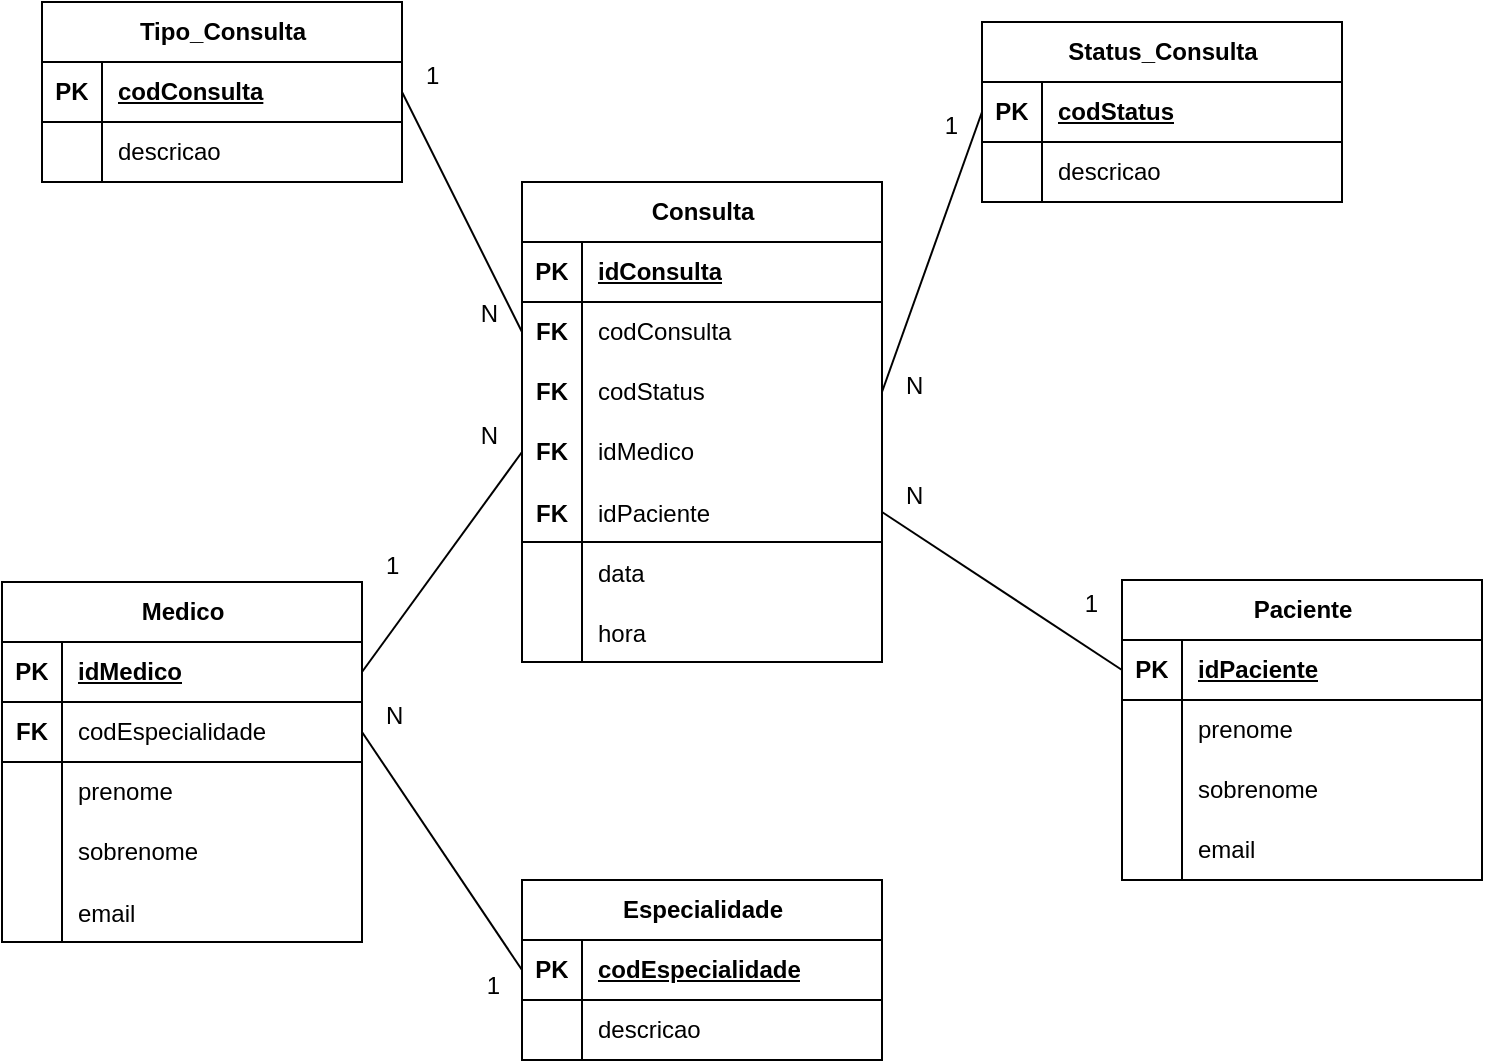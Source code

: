 <mxfile version="22.0.8" type="device">
  <diagram name="Página-1" id="fud5rL-TFu_D-rEW_b8_">
    <mxGraphModel dx="1359" dy="802" grid="1" gridSize="10" guides="1" tooltips="1" connect="1" arrows="1" fold="1" page="1" pageScale="1" pageWidth="827" pageHeight="1169" math="0" shadow="0">
      <root>
        <mxCell id="0" />
        <mxCell id="1" parent="0" />
        <mxCell id="ga6FU_uoZXim5pY4vyKW-1" value="Consulta" style="shape=table;startSize=30;container=1;collapsible=1;childLayout=tableLayout;fixedRows=1;rowLines=0;fontStyle=1;align=center;resizeLast=1;html=1;" vertex="1" parent="1">
          <mxGeometry x="280" y="190" width="180" height="240" as="geometry" />
        </mxCell>
        <mxCell id="ga6FU_uoZXim5pY4vyKW-2" value="" style="shape=tableRow;horizontal=0;startSize=0;swimlaneHead=0;swimlaneBody=0;fillColor=none;collapsible=0;dropTarget=0;points=[[0,0.5],[1,0.5]];portConstraint=eastwest;top=0;left=0;right=0;bottom=1;" vertex="1" parent="ga6FU_uoZXim5pY4vyKW-1">
          <mxGeometry y="30" width="180" height="30" as="geometry" />
        </mxCell>
        <mxCell id="ga6FU_uoZXim5pY4vyKW-3" value="PK" style="shape=partialRectangle;connectable=0;fillColor=none;top=0;left=0;bottom=0;right=0;fontStyle=1;overflow=hidden;whiteSpace=wrap;html=1;" vertex="1" parent="ga6FU_uoZXim5pY4vyKW-2">
          <mxGeometry width="30" height="30" as="geometry">
            <mxRectangle width="30" height="30" as="alternateBounds" />
          </mxGeometry>
        </mxCell>
        <mxCell id="ga6FU_uoZXim5pY4vyKW-4" value="idConsulta" style="shape=partialRectangle;connectable=0;fillColor=none;top=0;left=0;bottom=0;right=0;align=left;spacingLeft=6;fontStyle=5;overflow=hidden;whiteSpace=wrap;html=1;" vertex="1" parent="ga6FU_uoZXim5pY4vyKW-2">
          <mxGeometry x="30" width="150" height="30" as="geometry">
            <mxRectangle width="150" height="30" as="alternateBounds" />
          </mxGeometry>
        </mxCell>
        <mxCell id="ga6FU_uoZXim5pY4vyKW-5" value="" style="shape=tableRow;horizontal=0;startSize=0;swimlaneHead=0;swimlaneBody=0;fillColor=none;collapsible=0;dropTarget=0;points=[[0,0.5],[1,0.5]];portConstraint=eastwest;top=0;left=0;right=0;bottom=0;" vertex="1" parent="ga6FU_uoZXim5pY4vyKW-1">
          <mxGeometry y="60" width="180" height="30" as="geometry" />
        </mxCell>
        <mxCell id="ga6FU_uoZXim5pY4vyKW-6" value="&lt;b&gt;FK&lt;/b&gt;" style="shape=partialRectangle;connectable=0;fillColor=none;top=0;left=0;bottom=0;right=0;editable=1;overflow=hidden;whiteSpace=wrap;html=1;" vertex="1" parent="ga6FU_uoZXim5pY4vyKW-5">
          <mxGeometry width="30" height="30" as="geometry">
            <mxRectangle width="30" height="30" as="alternateBounds" />
          </mxGeometry>
        </mxCell>
        <mxCell id="ga6FU_uoZXim5pY4vyKW-7" value="codConsulta" style="shape=partialRectangle;connectable=0;fillColor=none;top=0;left=0;bottom=0;right=0;align=left;spacingLeft=6;overflow=hidden;whiteSpace=wrap;html=1;" vertex="1" parent="ga6FU_uoZXim5pY4vyKW-5">
          <mxGeometry x="30" width="150" height="30" as="geometry">
            <mxRectangle width="150" height="30" as="alternateBounds" />
          </mxGeometry>
        </mxCell>
        <mxCell id="ga6FU_uoZXim5pY4vyKW-8" value="" style="shape=tableRow;horizontal=0;startSize=0;swimlaneHead=0;swimlaneBody=0;fillColor=none;collapsible=0;dropTarget=0;points=[[0,0.5],[1,0.5]];portConstraint=eastwest;top=0;left=0;right=0;bottom=0;" vertex="1" parent="ga6FU_uoZXim5pY4vyKW-1">
          <mxGeometry y="90" width="180" height="30" as="geometry" />
        </mxCell>
        <mxCell id="ga6FU_uoZXim5pY4vyKW-9" value="&lt;b&gt;FK&lt;/b&gt;" style="shape=partialRectangle;connectable=0;fillColor=none;top=0;left=0;bottom=0;right=0;editable=1;overflow=hidden;whiteSpace=wrap;html=1;" vertex="1" parent="ga6FU_uoZXim5pY4vyKW-8">
          <mxGeometry width="30" height="30" as="geometry">
            <mxRectangle width="30" height="30" as="alternateBounds" />
          </mxGeometry>
        </mxCell>
        <mxCell id="ga6FU_uoZXim5pY4vyKW-10" value="codStatus" style="shape=partialRectangle;connectable=0;fillColor=none;top=0;left=0;bottom=0;right=0;align=left;spacingLeft=6;overflow=hidden;whiteSpace=wrap;html=1;" vertex="1" parent="ga6FU_uoZXim5pY4vyKW-8">
          <mxGeometry x="30" width="150" height="30" as="geometry">
            <mxRectangle width="150" height="30" as="alternateBounds" />
          </mxGeometry>
        </mxCell>
        <mxCell id="ga6FU_uoZXim5pY4vyKW-11" value="" style="shape=tableRow;horizontal=0;startSize=0;swimlaneHead=0;swimlaneBody=0;fillColor=none;collapsible=0;dropTarget=0;points=[[0,0.5],[1,0.5]];portConstraint=eastwest;top=0;left=0;right=0;bottom=0;" vertex="1" parent="ga6FU_uoZXim5pY4vyKW-1">
          <mxGeometry y="120" width="180" height="30" as="geometry" />
        </mxCell>
        <mxCell id="ga6FU_uoZXim5pY4vyKW-12" value="FK" style="shape=partialRectangle;connectable=0;fillColor=none;top=0;left=0;bottom=0;right=0;editable=1;overflow=hidden;whiteSpace=wrap;html=1;fontStyle=1" vertex="1" parent="ga6FU_uoZXim5pY4vyKW-11">
          <mxGeometry width="30" height="30" as="geometry">
            <mxRectangle width="30" height="30" as="alternateBounds" />
          </mxGeometry>
        </mxCell>
        <mxCell id="ga6FU_uoZXim5pY4vyKW-13" value="idMedico" style="shape=partialRectangle;connectable=0;fillColor=none;top=0;left=0;bottom=0;right=0;align=left;spacingLeft=6;overflow=hidden;whiteSpace=wrap;html=1;" vertex="1" parent="ga6FU_uoZXim5pY4vyKW-11">
          <mxGeometry x="30" width="150" height="30" as="geometry">
            <mxRectangle width="150" height="30" as="alternateBounds" />
          </mxGeometry>
        </mxCell>
        <mxCell id="ga6FU_uoZXim5pY4vyKW-89" value="" style="shape=tableRow;horizontal=0;startSize=0;swimlaneHead=0;swimlaneBody=0;fillColor=none;collapsible=0;dropTarget=0;points=[[0,0.5],[1,0.5]];portConstraint=eastwest;top=0;left=0;right=0;bottom=0;" vertex="1" parent="ga6FU_uoZXim5pY4vyKW-1">
          <mxGeometry y="150" width="180" height="30" as="geometry" />
        </mxCell>
        <mxCell id="ga6FU_uoZXim5pY4vyKW-90" value="FK" style="shape=partialRectangle;connectable=0;fillColor=none;top=0;left=0;bottom=1;right=0;editable=1;overflow=hidden;fontStyle=1" vertex="1" parent="ga6FU_uoZXim5pY4vyKW-89">
          <mxGeometry width="30" height="30" as="geometry">
            <mxRectangle width="30" height="30" as="alternateBounds" />
          </mxGeometry>
        </mxCell>
        <mxCell id="ga6FU_uoZXim5pY4vyKW-91" value="idPaciente" style="shape=partialRectangle;connectable=0;fillColor=none;top=0;left=0;bottom=1;right=0;align=left;spacingLeft=6;overflow=hidden;" vertex="1" parent="ga6FU_uoZXim5pY4vyKW-89">
          <mxGeometry x="30" width="150" height="30" as="geometry">
            <mxRectangle width="150" height="30" as="alternateBounds" />
          </mxGeometry>
        </mxCell>
        <mxCell id="ga6FU_uoZXim5pY4vyKW-98" value="" style="shape=tableRow;horizontal=0;startSize=0;swimlaneHead=0;swimlaneBody=0;fillColor=none;collapsible=0;dropTarget=0;points=[[0,0.5],[1,0.5]];portConstraint=eastwest;top=0;left=0;right=0;bottom=0;" vertex="1" parent="ga6FU_uoZXim5pY4vyKW-1">
          <mxGeometry y="180" width="180" height="30" as="geometry" />
        </mxCell>
        <mxCell id="ga6FU_uoZXim5pY4vyKW-99" value="" style="shape=partialRectangle;connectable=0;fillColor=none;top=0;left=0;bottom=0;right=0;editable=1;overflow=hidden;" vertex="1" parent="ga6FU_uoZXim5pY4vyKW-98">
          <mxGeometry width="30" height="30" as="geometry">
            <mxRectangle width="30" height="30" as="alternateBounds" />
          </mxGeometry>
        </mxCell>
        <mxCell id="ga6FU_uoZXim5pY4vyKW-100" value="data" style="shape=partialRectangle;connectable=0;fillColor=none;top=0;left=0;bottom=0;right=0;align=left;spacingLeft=6;overflow=hidden;" vertex="1" parent="ga6FU_uoZXim5pY4vyKW-98">
          <mxGeometry x="30" width="150" height="30" as="geometry">
            <mxRectangle width="150" height="30" as="alternateBounds" />
          </mxGeometry>
        </mxCell>
        <mxCell id="ga6FU_uoZXim5pY4vyKW-95" value="" style="shape=tableRow;horizontal=0;startSize=0;swimlaneHead=0;swimlaneBody=0;fillColor=none;collapsible=0;dropTarget=0;points=[[0,0.5],[1,0.5]];portConstraint=eastwest;top=0;left=0;right=0;bottom=0;" vertex="1" parent="ga6FU_uoZXim5pY4vyKW-1">
          <mxGeometry y="210" width="180" height="30" as="geometry" />
        </mxCell>
        <mxCell id="ga6FU_uoZXim5pY4vyKW-96" value="" style="shape=partialRectangle;connectable=0;fillColor=none;top=0;left=0;bottom=0;right=0;editable=1;overflow=hidden;" vertex="1" parent="ga6FU_uoZXim5pY4vyKW-95">
          <mxGeometry width="30" height="30" as="geometry">
            <mxRectangle width="30" height="30" as="alternateBounds" />
          </mxGeometry>
        </mxCell>
        <mxCell id="ga6FU_uoZXim5pY4vyKW-97" value="hora" style="shape=partialRectangle;connectable=0;fillColor=none;top=0;left=0;bottom=0;right=0;align=left;spacingLeft=6;overflow=hidden;" vertex="1" parent="ga6FU_uoZXim5pY4vyKW-95">
          <mxGeometry x="30" width="150" height="30" as="geometry">
            <mxRectangle width="150" height="30" as="alternateBounds" />
          </mxGeometry>
        </mxCell>
        <mxCell id="ga6FU_uoZXim5pY4vyKW-14" value="Medico" style="shape=table;startSize=30;container=1;collapsible=1;childLayout=tableLayout;fixedRows=1;rowLines=0;fontStyle=1;align=center;resizeLast=1;html=1;" vertex="1" parent="1">
          <mxGeometry x="20" y="390" width="180" height="180" as="geometry" />
        </mxCell>
        <mxCell id="ga6FU_uoZXim5pY4vyKW-15" value="" style="shape=tableRow;horizontal=0;startSize=0;swimlaneHead=0;swimlaneBody=0;fillColor=none;collapsible=0;dropTarget=0;points=[[0,0.5],[1,0.5]];portConstraint=eastwest;top=0;left=0;right=0;bottom=1;" vertex="1" parent="ga6FU_uoZXim5pY4vyKW-14">
          <mxGeometry y="30" width="180" height="30" as="geometry" />
        </mxCell>
        <mxCell id="ga6FU_uoZXim5pY4vyKW-16" value="PK" style="shape=partialRectangle;connectable=0;fillColor=none;top=0;left=0;bottom=0;right=0;fontStyle=1;overflow=hidden;whiteSpace=wrap;html=1;" vertex="1" parent="ga6FU_uoZXim5pY4vyKW-15">
          <mxGeometry width="30" height="30" as="geometry">
            <mxRectangle width="30" height="30" as="alternateBounds" />
          </mxGeometry>
        </mxCell>
        <mxCell id="ga6FU_uoZXim5pY4vyKW-17" value="idMedico" style="shape=partialRectangle;connectable=0;fillColor=none;top=0;left=0;bottom=0;right=0;align=left;spacingLeft=6;fontStyle=5;overflow=hidden;whiteSpace=wrap;html=1;" vertex="1" parent="ga6FU_uoZXim5pY4vyKW-15">
          <mxGeometry x="30" width="150" height="30" as="geometry">
            <mxRectangle width="150" height="30" as="alternateBounds" />
          </mxGeometry>
        </mxCell>
        <mxCell id="ga6FU_uoZXim5pY4vyKW-18" value="" style="shape=tableRow;horizontal=0;startSize=0;swimlaneHead=0;swimlaneBody=0;fillColor=none;collapsible=0;dropTarget=0;points=[[0,0.5],[1,0.5]];portConstraint=eastwest;top=0;left=0;right=0;bottom=0;" vertex="1" parent="ga6FU_uoZXim5pY4vyKW-14">
          <mxGeometry y="60" width="180" height="30" as="geometry" />
        </mxCell>
        <mxCell id="ga6FU_uoZXim5pY4vyKW-19" value="FK" style="shape=partialRectangle;connectable=0;fillColor=none;top=0;left=0;bottom=1;right=0;editable=1;overflow=hidden;whiteSpace=wrap;html=1;fontStyle=1" vertex="1" parent="ga6FU_uoZXim5pY4vyKW-18">
          <mxGeometry width="30" height="30" as="geometry">
            <mxRectangle width="30" height="30" as="alternateBounds" />
          </mxGeometry>
        </mxCell>
        <mxCell id="ga6FU_uoZXim5pY4vyKW-20" value="codEspecialidade" style="shape=partialRectangle;connectable=0;fillColor=none;top=0;left=0;bottom=1;right=0;align=left;spacingLeft=6;overflow=hidden;whiteSpace=wrap;html=1;" vertex="1" parent="ga6FU_uoZXim5pY4vyKW-18">
          <mxGeometry x="30" width="150" height="30" as="geometry">
            <mxRectangle width="150" height="30" as="alternateBounds" />
          </mxGeometry>
        </mxCell>
        <mxCell id="ga6FU_uoZXim5pY4vyKW-21" value="" style="shape=tableRow;horizontal=0;startSize=0;swimlaneHead=0;swimlaneBody=0;fillColor=none;collapsible=0;dropTarget=0;points=[[0,0.5],[1,0.5]];portConstraint=eastwest;top=0;left=0;right=0;bottom=0;" vertex="1" parent="ga6FU_uoZXim5pY4vyKW-14">
          <mxGeometry y="90" width="180" height="30" as="geometry" />
        </mxCell>
        <mxCell id="ga6FU_uoZXim5pY4vyKW-22" value="" style="shape=partialRectangle;connectable=0;fillColor=none;top=0;left=0;bottom=0;right=0;editable=1;overflow=hidden;whiteSpace=wrap;html=1;" vertex="1" parent="ga6FU_uoZXim5pY4vyKW-21">
          <mxGeometry width="30" height="30" as="geometry">
            <mxRectangle width="30" height="30" as="alternateBounds" />
          </mxGeometry>
        </mxCell>
        <mxCell id="ga6FU_uoZXim5pY4vyKW-23" value="prenome" style="shape=partialRectangle;connectable=0;fillColor=none;top=0;left=0;bottom=0;right=0;align=left;spacingLeft=6;overflow=hidden;whiteSpace=wrap;html=1;" vertex="1" parent="ga6FU_uoZXim5pY4vyKW-21">
          <mxGeometry x="30" width="150" height="30" as="geometry">
            <mxRectangle width="150" height="30" as="alternateBounds" />
          </mxGeometry>
        </mxCell>
        <mxCell id="ga6FU_uoZXim5pY4vyKW-24" value="" style="shape=tableRow;horizontal=0;startSize=0;swimlaneHead=0;swimlaneBody=0;fillColor=none;collapsible=0;dropTarget=0;points=[[0,0.5],[1,0.5]];portConstraint=eastwest;top=0;left=0;right=0;bottom=0;" vertex="1" parent="ga6FU_uoZXim5pY4vyKW-14">
          <mxGeometry y="120" width="180" height="30" as="geometry" />
        </mxCell>
        <mxCell id="ga6FU_uoZXim5pY4vyKW-25" value="" style="shape=partialRectangle;connectable=0;fillColor=none;top=0;left=0;bottom=0;right=0;editable=1;overflow=hidden;whiteSpace=wrap;html=1;" vertex="1" parent="ga6FU_uoZXim5pY4vyKW-24">
          <mxGeometry width="30" height="30" as="geometry">
            <mxRectangle width="30" height="30" as="alternateBounds" />
          </mxGeometry>
        </mxCell>
        <mxCell id="ga6FU_uoZXim5pY4vyKW-26" value="sobrenome" style="shape=partialRectangle;connectable=0;fillColor=none;top=0;left=0;bottom=0;right=0;align=left;spacingLeft=6;overflow=hidden;whiteSpace=wrap;html=1;" vertex="1" parent="ga6FU_uoZXim5pY4vyKW-24">
          <mxGeometry x="30" width="150" height="30" as="geometry">
            <mxRectangle width="150" height="30" as="alternateBounds" />
          </mxGeometry>
        </mxCell>
        <mxCell id="ga6FU_uoZXim5pY4vyKW-101" value="" style="shape=tableRow;horizontal=0;startSize=0;swimlaneHead=0;swimlaneBody=0;fillColor=none;collapsible=0;dropTarget=0;points=[[0,0.5],[1,0.5]];portConstraint=eastwest;top=0;left=0;right=0;bottom=0;" vertex="1" parent="ga6FU_uoZXim5pY4vyKW-14">
          <mxGeometry y="150" width="180" height="30" as="geometry" />
        </mxCell>
        <mxCell id="ga6FU_uoZXim5pY4vyKW-102" value="" style="shape=partialRectangle;connectable=0;fillColor=none;top=0;left=0;bottom=0;right=0;editable=1;overflow=hidden;" vertex="1" parent="ga6FU_uoZXim5pY4vyKW-101">
          <mxGeometry width="30" height="30" as="geometry">
            <mxRectangle width="30" height="30" as="alternateBounds" />
          </mxGeometry>
        </mxCell>
        <mxCell id="ga6FU_uoZXim5pY4vyKW-103" value="email" style="shape=partialRectangle;connectable=0;fillColor=none;top=0;left=0;bottom=0;right=0;align=left;spacingLeft=6;overflow=hidden;" vertex="1" parent="ga6FU_uoZXim5pY4vyKW-101">
          <mxGeometry x="30" width="150" height="30" as="geometry">
            <mxRectangle width="150" height="30" as="alternateBounds" />
          </mxGeometry>
        </mxCell>
        <mxCell id="ga6FU_uoZXim5pY4vyKW-27" value="Paciente" style="shape=table;startSize=30;container=1;collapsible=1;childLayout=tableLayout;fixedRows=1;rowLines=0;fontStyle=1;align=center;resizeLast=1;html=1;" vertex="1" parent="1">
          <mxGeometry x="580" y="389" width="180" height="150" as="geometry" />
        </mxCell>
        <mxCell id="ga6FU_uoZXim5pY4vyKW-28" value="" style="shape=tableRow;horizontal=0;startSize=0;swimlaneHead=0;swimlaneBody=0;fillColor=none;collapsible=0;dropTarget=0;points=[[0,0.5],[1,0.5]];portConstraint=eastwest;top=0;left=0;right=0;bottom=1;" vertex="1" parent="ga6FU_uoZXim5pY4vyKW-27">
          <mxGeometry y="30" width="180" height="30" as="geometry" />
        </mxCell>
        <mxCell id="ga6FU_uoZXim5pY4vyKW-29" value="PK" style="shape=partialRectangle;connectable=0;fillColor=none;top=0;left=0;bottom=0;right=0;fontStyle=1;overflow=hidden;whiteSpace=wrap;html=1;" vertex="1" parent="ga6FU_uoZXim5pY4vyKW-28">
          <mxGeometry width="30" height="30" as="geometry">
            <mxRectangle width="30" height="30" as="alternateBounds" />
          </mxGeometry>
        </mxCell>
        <mxCell id="ga6FU_uoZXim5pY4vyKW-30" value="idPaciente" style="shape=partialRectangle;connectable=0;fillColor=none;top=0;left=0;bottom=0;right=0;align=left;spacingLeft=6;fontStyle=5;overflow=hidden;whiteSpace=wrap;html=1;" vertex="1" parent="ga6FU_uoZXim5pY4vyKW-28">
          <mxGeometry x="30" width="150" height="30" as="geometry">
            <mxRectangle width="150" height="30" as="alternateBounds" />
          </mxGeometry>
        </mxCell>
        <mxCell id="ga6FU_uoZXim5pY4vyKW-31" value="" style="shape=tableRow;horizontal=0;startSize=0;swimlaneHead=0;swimlaneBody=0;fillColor=none;collapsible=0;dropTarget=0;points=[[0,0.5],[1,0.5]];portConstraint=eastwest;top=0;left=0;right=0;bottom=0;" vertex="1" parent="ga6FU_uoZXim5pY4vyKW-27">
          <mxGeometry y="60" width="180" height="30" as="geometry" />
        </mxCell>
        <mxCell id="ga6FU_uoZXim5pY4vyKW-32" value="" style="shape=partialRectangle;connectable=0;fillColor=none;top=0;left=0;bottom=0;right=0;editable=1;overflow=hidden;whiteSpace=wrap;html=1;" vertex="1" parent="ga6FU_uoZXim5pY4vyKW-31">
          <mxGeometry width="30" height="30" as="geometry">
            <mxRectangle width="30" height="30" as="alternateBounds" />
          </mxGeometry>
        </mxCell>
        <mxCell id="ga6FU_uoZXim5pY4vyKW-33" value="prenome" style="shape=partialRectangle;connectable=0;fillColor=none;top=0;left=0;bottom=0;right=0;align=left;spacingLeft=6;overflow=hidden;whiteSpace=wrap;html=1;" vertex="1" parent="ga6FU_uoZXim5pY4vyKW-31">
          <mxGeometry x="30" width="150" height="30" as="geometry">
            <mxRectangle width="150" height="30" as="alternateBounds" />
          </mxGeometry>
        </mxCell>
        <mxCell id="ga6FU_uoZXim5pY4vyKW-34" value="" style="shape=tableRow;horizontal=0;startSize=0;swimlaneHead=0;swimlaneBody=0;fillColor=none;collapsible=0;dropTarget=0;points=[[0,0.5],[1,0.5]];portConstraint=eastwest;top=0;left=0;right=0;bottom=0;" vertex="1" parent="ga6FU_uoZXim5pY4vyKW-27">
          <mxGeometry y="90" width="180" height="30" as="geometry" />
        </mxCell>
        <mxCell id="ga6FU_uoZXim5pY4vyKW-35" value="" style="shape=partialRectangle;connectable=0;fillColor=none;top=0;left=0;bottom=0;right=0;editable=1;overflow=hidden;whiteSpace=wrap;html=1;" vertex="1" parent="ga6FU_uoZXim5pY4vyKW-34">
          <mxGeometry width="30" height="30" as="geometry">
            <mxRectangle width="30" height="30" as="alternateBounds" />
          </mxGeometry>
        </mxCell>
        <mxCell id="ga6FU_uoZXim5pY4vyKW-36" value="sobrenome" style="shape=partialRectangle;connectable=0;fillColor=none;top=0;left=0;bottom=0;right=0;align=left;spacingLeft=6;overflow=hidden;whiteSpace=wrap;html=1;" vertex="1" parent="ga6FU_uoZXim5pY4vyKW-34">
          <mxGeometry x="30" width="150" height="30" as="geometry">
            <mxRectangle width="150" height="30" as="alternateBounds" />
          </mxGeometry>
        </mxCell>
        <mxCell id="ga6FU_uoZXim5pY4vyKW-37" value="" style="shape=tableRow;horizontal=0;startSize=0;swimlaneHead=0;swimlaneBody=0;fillColor=none;collapsible=0;dropTarget=0;points=[[0,0.5],[1,0.5]];portConstraint=eastwest;top=0;left=0;right=0;bottom=0;" vertex="1" parent="ga6FU_uoZXim5pY4vyKW-27">
          <mxGeometry y="120" width="180" height="30" as="geometry" />
        </mxCell>
        <mxCell id="ga6FU_uoZXim5pY4vyKW-38" value="" style="shape=partialRectangle;connectable=0;fillColor=none;top=0;left=0;bottom=0;right=0;editable=1;overflow=hidden;whiteSpace=wrap;html=1;" vertex="1" parent="ga6FU_uoZXim5pY4vyKW-37">
          <mxGeometry width="30" height="30" as="geometry">
            <mxRectangle width="30" height="30" as="alternateBounds" />
          </mxGeometry>
        </mxCell>
        <mxCell id="ga6FU_uoZXim5pY4vyKW-39" value="email" style="shape=partialRectangle;connectable=0;fillColor=none;top=0;left=0;bottom=0;right=0;align=left;spacingLeft=6;overflow=hidden;whiteSpace=wrap;html=1;" vertex="1" parent="ga6FU_uoZXim5pY4vyKW-37">
          <mxGeometry x="30" width="150" height="30" as="geometry">
            <mxRectangle width="150" height="30" as="alternateBounds" />
          </mxGeometry>
        </mxCell>
        <mxCell id="ga6FU_uoZXim5pY4vyKW-40" value="Especialidade" style="shape=table;startSize=30;container=1;collapsible=1;childLayout=tableLayout;fixedRows=1;rowLines=0;fontStyle=1;align=center;resizeLast=1;html=1;" vertex="1" parent="1">
          <mxGeometry x="280" y="539" width="180" height="90" as="geometry" />
        </mxCell>
        <mxCell id="ga6FU_uoZXim5pY4vyKW-41" value="" style="shape=tableRow;horizontal=0;startSize=0;swimlaneHead=0;swimlaneBody=0;fillColor=none;collapsible=0;dropTarget=0;points=[[0,0.5],[1,0.5]];portConstraint=eastwest;top=0;left=0;right=0;bottom=1;" vertex="1" parent="ga6FU_uoZXim5pY4vyKW-40">
          <mxGeometry y="30" width="180" height="30" as="geometry" />
        </mxCell>
        <mxCell id="ga6FU_uoZXim5pY4vyKW-42" value="PK" style="shape=partialRectangle;connectable=0;fillColor=none;top=0;left=0;bottom=0;right=0;fontStyle=1;overflow=hidden;whiteSpace=wrap;html=1;" vertex="1" parent="ga6FU_uoZXim5pY4vyKW-41">
          <mxGeometry width="30" height="30" as="geometry">
            <mxRectangle width="30" height="30" as="alternateBounds" />
          </mxGeometry>
        </mxCell>
        <mxCell id="ga6FU_uoZXim5pY4vyKW-43" value="codEspecialidade" style="shape=partialRectangle;connectable=0;fillColor=none;top=0;left=0;bottom=0;right=0;align=left;spacingLeft=6;fontStyle=5;overflow=hidden;whiteSpace=wrap;html=1;" vertex="1" parent="ga6FU_uoZXim5pY4vyKW-41">
          <mxGeometry x="30" width="150" height="30" as="geometry">
            <mxRectangle width="150" height="30" as="alternateBounds" />
          </mxGeometry>
        </mxCell>
        <mxCell id="ga6FU_uoZXim5pY4vyKW-44" value="" style="shape=tableRow;horizontal=0;startSize=0;swimlaneHead=0;swimlaneBody=0;fillColor=none;collapsible=0;dropTarget=0;points=[[0,0.5],[1,0.5]];portConstraint=eastwest;top=0;left=0;right=0;bottom=0;" vertex="1" parent="ga6FU_uoZXim5pY4vyKW-40">
          <mxGeometry y="60" width="180" height="30" as="geometry" />
        </mxCell>
        <mxCell id="ga6FU_uoZXim5pY4vyKW-45" value="" style="shape=partialRectangle;connectable=0;fillColor=none;top=0;left=0;bottom=0;right=0;editable=1;overflow=hidden;whiteSpace=wrap;html=1;" vertex="1" parent="ga6FU_uoZXim5pY4vyKW-44">
          <mxGeometry width="30" height="30" as="geometry">
            <mxRectangle width="30" height="30" as="alternateBounds" />
          </mxGeometry>
        </mxCell>
        <mxCell id="ga6FU_uoZXim5pY4vyKW-46" value="descricao" style="shape=partialRectangle;connectable=0;fillColor=none;top=0;left=0;bottom=0;right=0;align=left;spacingLeft=6;overflow=hidden;whiteSpace=wrap;html=1;" vertex="1" parent="ga6FU_uoZXim5pY4vyKW-44">
          <mxGeometry x="30" width="150" height="30" as="geometry">
            <mxRectangle width="150" height="30" as="alternateBounds" />
          </mxGeometry>
        </mxCell>
        <mxCell id="ga6FU_uoZXim5pY4vyKW-53" value="Tipo_Consulta" style="shape=table;startSize=30;container=1;collapsible=1;childLayout=tableLayout;fixedRows=1;rowLines=0;fontStyle=1;align=center;resizeLast=1;html=1;" vertex="1" parent="1">
          <mxGeometry x="40" y="100" width="180" height="90" as="geometry" />
        </mxCell>
        <mxCell id="ga6FU_uoZXim5pY4vyKW-54" value="" style="shape=tableRow;horizontal=0;startSize=0;swimlaneHead=0;swimlaneBody=0;fillColor=none;collapsible=0;dropTarget=0;points=[[0,0.5],[1,0.5]];portConstraint=eastwest;top=0;left=0;right=0;bottom=1;" vertex="1" parent="ga6FU_uoZXim5pY4vyKW-53">
          <mxGeometry y="30" width="180" height="30" as="geometry" />
        </mxCell>
        <mxCell id="ga6FU_uoZXim5pY4vyKW-55" value="PK" style="shape=partialRectangle;connectable=0;fillColor=none;top=0;left=0;bottom=0;right=0;fontStyle=1;overflow=hidden;whiteSpace=wrap;html=1;" vertex="1" parent="ga6FU_uoZXim5pY4vyKW-54">
          <mxGeometry width="30" height="30" as="geometry">
            <mxRectangle width="30" height="30" as="alternateBounds" />
          </mxGeometry>
        </mxCell>
        <mxCell id="ga6FU_uoZXim5pY4vyKW-56" value="codConsulta" style="shape=partialRectangle;connectable=0;fillColor=none;top=0;left=0;bottom=0;right=0;align=left;spacingLeft=6;fontStyle=5;overflow=hidden;whiteSpace=wrap;html=1;" vertex="1" parent="ga6FU_uoZXim5pY4vyKW-54">
          <mxGeometry x="30" width="150" height="30" as="geometry">
            <mxRectangle width="150" height="30" as="alternateBounds" />
          </mxGeometry>
        </mxCell>
        <mxCell id="ga6FU_uoZXim5pY4vyKW-57" value="" style="shape=tableRow;horizontal=0;startSize=0;swimlaneHead=0;swimlaneBody=0;fillColor=none;collapsible=0;dropTarget=0;points=[[0,0.5],[1,0.5]];portConstraint=eastwest;top=0;left=0;right=0;bottom=0;" vertex="1" parent="ga6FU_uoZXim5pY4vyKW-53">
          <mxGeometry y="60" width="180" height="30" as="geometry" />
        </mxCell>
        <mxCell id="ga6FU_uoZXim5pY4vyKW-58" value="" style="shape=partialRectangle;connectable=0;fillColor=none;top=0;left=0;bottom=0;right=0;editable=1;overflow=hidden;whiteSpace=wrap;html=1;" vertex="1" parent="ga6FU_uoZXim5pY4vyKW-57">
          <mxGeometry width="30" height="30" as="geometry">
            <mxRectangle width="30" height="30" as="alternateBounds" />
          </mxGeometry>
        </mxCell>
        <mxCell id="ga6FU_uoZXim5pY4vyKW-59" value="descricao" style="shape=partialRectangle;connectable=0;fillColor=none;top=0;left=0;bottom=0;right=0;align=left;spacingLeft=6;overflow=hidden;whiteSpace=wrap;html=1;" vertex="1" parent="ga6FU_uoZXim5pY4vyKW-57">
          <mxGeometry x="30" width="150" height="30" as="geometry">
            <mxRectangle width="150" height="30" as="alternateBounds" />
          </mxGeometry>
        </mxCell>
        <mxCell id="ga6FU_uoZXim5pY4vyKW-66" value="Status_Consulta" style="shape=table;startSize=30;container=1;collapsible=1;childLayout=tableLayout;fixedRows=1;rowLines=0;fontStyle=1;align=center;resizeLast=1;html=1;" vertex="1" parent="1">
          <mxGeometry x="510" y="110" width="180" height="90" as="geometry" />
        </mxCell>
        <mxCell id="ga6FU_uoZXim5pY4vyKW-67" value="" style="shape=tableRow;horizontal=0;startSize=0;swimlaneHead=0;swimlaneBody=0;fillColor=none;collapsible=0;dropTarget=0;points=[[0,0.5],[1,0.5]];portConstraint=eastwest;top=0;left=0;right=0;bottom=1;" vertex="1" parent="ga6FU_uoZXim5pY4vyKW-66">
          <mxGeometry y="30" width="180" height="30" as="geometry" />
        </mxCell>
        <mxCell id="ga6FU_uoZXim5pY4vyKW-68" value="PK" style="shape=partialRectangle;connectable=0;fillColor=none;top=0;left=0;bottom=0;right=0;fontStyle=1;overflow=hidden;whiteSpace=wrap;html=1;" vertex="1" parent="ga6FU_uoZXim5pY4vyKW-67">
          <mxGeometry width="30" height="30" as="geometry">
            <mxRectangle width="30" height="30" as="alternateBounds" />
          </mxGeometry>
        </mxCell>
        <mxCell id="ga6FU_uoZXim5pY4vyKW-69" value="codStatus" style="shape=partialRectangle;connectable=0;fillColor=none;top=0;left=0;bottom=0;right=0;align=left;spacingLeft=6;fontStyle=5;overflow=hidden;whiteSpace=wrap;html=1;" vertex="1" parent="ga6FU_uoZXim5pY4vyKW-67">
          <mxGeometry x="30" width="150" height="30" as="geometry">
            <mxRectangle width="150" height="30" as="alternateBounds" />
          </mxGeometry>
        </mxCell>
        <mxCell id="ga6FU_uoZXim5pY4vyKW-70" value="" style="shape=tableRow;horizontal=0;startSize=0;swimlaneHead=0;swimlaneBody=0;fillColor=none;collapsible=0;dropTarget=0;points=[[0,0.5],[1,0.5]];portConstraint=eastwest;top=0;left=0;right=0;bottom=0;" vertex="1" parent="ga6FU_uoZXim5pY4vyKW-66">
          <mxGeometry y="60" width="180" height="30" as="geometry" />
        </mxCell>
        <mxCell id="ga6FU_uoZXim5pY4vyKW-71" value="" style="shape=partialRectangle;connectable=0;fillColor=none;top=0;left=0;bottom=0;right=0;editable=1;overflow=hidden;whiteSpace=wrap;html=1;" vertex="1" parent="ga6FU_uoZXim5pY4vyKW-70">
          <mxGeometry width="30" height="30" as="geometry">
            <mxRectangle width="30" height="30" as="alternateBounds" />
          </mxGeometry>
        </mxCell>
        <mxCell id="ga6FU_uoZXim5pY4vyKW-72" value="descricao" style="shape=partialRectangle;connectable=0;fillColor=none;top=0;left=0;bottom=0;right=0;align=left;spacingLeft=6;overflow=hidden;whiteSpace=wrap;html=1;" vertex="1" parent="ga6FU_uoZXim5pY4vyKW-70">
          <mxGeometry x="30" width="150" height="30" as="geometry">
            <mxRectangle width="150" height="30" as="alternateBounds" />
          </mxGeometry>
        </mxCell>
        <mxCell id="ga6FU_uoZXim5pY4vyKW-108" value="" style="endArrow=none;html=1;rounded=0;exitX=1;exitY=0.5;exitDx=0;exitDy=0;entryX=0;entryY=0.5;entryDx=0;entryDy=0;" edge="1" parent="1" source="ga6FU_uoZXim5pY4vyKW-18" target="ga6FU_uoZXim5pY4vyKW-41">
          <mxGeometry relative="1" as="geometry">
            <mxPoint x="250" y="480" as="sourcePoint" />
            <mxPoint x="410" y="480" as="targetPoint" />
          </mxGeometry>
        </mxCell>
        <mxCell id="ga6FU_uoZXim5pY4vyKW-109" value="N" style="resizable=0;html=1;whiteSpace=wrap;align=left;verticalAlign=bottom;" connectable="0" vertex="1" parent="ga6FU_uoZXim5pY4vyKW-108">
          <mxGeometry x="-1" relative="1" as="geometry">
            <mxPoint x="10" as="offset" />
          </mxGeometry>
        </mxCell>
        <mxCell id="ga6FU_uoZXim5pY4vyKW-110" value="1" style="resizable=0;html=1;whiteSpace=wrap;align=right;verticalAlign=bottom;" connectable="0" vertex="1" parent="ga6FU_uoZXim5pY4vyKW-108">
          <mxGeometry x="1" relative="1" as="geometry">
            <mxPoint x="-10" y="16" as="offset" />
          </mxGeometry>
        </mxCell>
        <mxCell id="ga6FU_uoZXim5pY4vyKW-111" value="" style="endArrow=none;html=1;rounded=0;exitX=1;exitY=0.5;exitDx=0;exitDy=0;entryX=0;entryY=0.5;entryDx=0;entryDy=0;" edge="1" parent="1" source="ga6FU_uoZXim5pY4vyKW-89" target="ga6FU_uoZXim5pY4vyKW-28">
          <mxGeometry relative="1" as="geometry">
            <mxPoint x="400" y="510" as="sourcePoint" />
            <mxPoint x="560" y="510" as="targetPoint" />
          </mxGeometry>
        </mxCell>
        <mxCell id="ga6FU_uoZXim5pY4vyKW-112" value="N" style="resizable=0;html=1;whiteSpace=wrap;align=left;verticalAlign=bottom;" connectable="0" vertex="1" parent="ga6FU_uoZXim5pY4vyKW-111">
          <mxGeometry x="-1" relative="1" as="geometry">
            <mxPoint x="10" as="offset" />
          </mxGeometry>
        </mxCell>
        <mxCell id="ga6FU_uoZXim5pY4vyKW-113" value="1" style="resizable=0;html=1;whiteSpace=wrap;align=right;verticalAlign=bottom;" connectable="0" vertex="1" parent="ga6FU_uoZXim5pY4vyKW-111">
          <mxGeometry x="1" relative="1" as="geometry">
            <mxPoint x="-10" y="-24" as="offset" />
          </mxGeometry>
        </mxCell>
        <mxCell id="ga6FU_uoZXim5pY4vyKW-115" value="" style="endArrow=none;html=1;rounded=0;exitX=1;exitY=0.5;exitDx=0;exitDy=0;entryX=0;entryY=0.5;entryDx=0;entryDy=0;" edge="1" parent="1" source="ga6FU_uoZXim5pY4vyKW-15" target="ga6FU_uoZXim5pY4vyKW-11">
          <mxGeometry relative="1" as="geometry">
            <mxPoint x="210" y="310" as="sourcePoint" />
            <mxPoint x="370" y="310" as="targetPoint" />
          </mxGeometry>
        </mxCell>
        <mxCell id="ga6FU_uoZXim5pY4vyKW-116" value="1" style="resizable=0;html=1;whiteSpace=wrap;align=left;verticalAlign=bottom;" connectable="0" vertex="1" parent="ga6FU_uoZXim5pY4vyKW-115">
          <mxGeometry x="-1" relative="1" as="geometry">
            <mxPoint x="10" y="-45" as="offset" />
          </mxGeometry>
        </mxCell>
        <mxCell id="ga6FU_uoZXim5pY4vyKW-117" value="N" style="resizable=0;html=1;whiteSpace=wrap;align=right;verticalAlign=bottom;" connectable="0" vertex="1" parent="ga6FU_uoZXim5pY4vyKW-115">
          <mxGeometry x="1" relative="1" as="geometry">
            <mxPoint x="-10" as="offset" />
          </mxGeometry>
        </mxCell>
        <mxCell id="ga6FU_uoZXim5pY4vyKW-118" value="" style="endArrow=none;html=1;rounded=0;exitX=1;exitY=0.5;exitDx=0;exitDy=0;entryX=0;entryY=0.5;entryDx=0;entryDy=0;" edge="1" parent="1" source="ga6FU_uoZXim5pY4vyKW-54" target="ga6FU_uoZXim5pY4vyKW-5">
          <mxGeometry relative="1" as="geometry">
            <mxPoint x="240" y="140" as="sourcePoint" />
            <mxPoint x="400" y="140" as="targetPoint" />
          </mxGeometry>
        </mxCell>
        <mxCell id="ga6FU_uoZXim5pY4vyKW-119" value="1" style="resizable=0;html=1;whiteSpace=wrap;align=left;verticalAlign=bottom;" connectable="0" vertex="1" parent="ga6FU_uoZXim5pY4vyKW-118">
          <mxGeometry x="-1" relative="1" as="geometry">
            <mxPoint x="10" as="offset" />
          </mxGeometry>
        </mxCell>
        <mxCell id="ga6FU_uoZXim5pY4vyKW-120" value="N" style="resizable=0;html=1;whiteSpace=wrap;align=right;verticalAlign=bottom;" connectable="0" vertex="1" parent="ga6FU_uoZXim5pY4vyKW-118">
          <mxGeometry x="1" relative="1" as="geometry">
            <mxPoint x="-10" as="offset" />
          </mxGeometry>
        </mxCell>
        <mxCell id="ga6FU_uoZXim5pY4vyKW-121" value="" style="endArrow=none;html=1;rounded=0;exitX=1;exitY=0.5;exitDx=0;exitDy=0;entryX=0;entryY=0.5;entryDx=0;entryDy=0;" edge="1" parent="1" source="ga6FU_uoZXim5pY4vyKW-8" target="ga6FU_uoZXim5pY4vyKW-67">
          <mxGeometry relative="1" as="geometry">
            <mxPoint x="300" y="120" as="sourcePoint" />
            <mxPoint x="460" y="120" as="targetPoint" />
          </mxGeometry>
        </mxCell>
        <mxCell id="ga6FU_uoZXim5pY4vyKW-122" value="N" style="resizable=0;html=1;whiteSpace=wrap;align=left;verticalAlign=bottom;" connectable="0" vertex="1" parent="ga6FU_uoZXim5pY4vyKW-121">
          <mxGeometry x="-1" relative="1" as="geometry">
            <mxPoint x="10" y="5" as="offset" />
          </mxGeometry>
        </mxCell>
        <mxCell id="ga6FU_uoZXim5pY4vyKW-123" value="1" style="resizable=0;html=1;whiteSpace=wrap;align=right;verticalAlign=bottom;" connectable="0" vertex="1" parent="ga6FU_uoZXim5pY4vyKW-121">
          <mxGeometry x="1" relative="1" as="geometry">
            <mxPoint x="-10" y="15" as="offset" />
          </mxGeometry>
        </mxCell>
      </root>
    </mxGraphModel>
  </diagram>
</mxfile>
